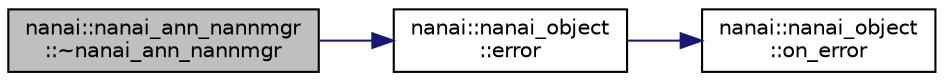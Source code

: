 digraph "nanai::nanai_ann_nannmgr::~nanai_ann_nannmgr"
{
  edge [fontname="Helvetica",fontsize="10",labelfontname="Helvetica",labelfontsize="10"];
  node [fontname="Helvetica",fontsize="10",shape=record];
  rankdir="LR";
  Node1 [label="nanai::nanai_ann_nannmgr\l::~nanai_ann_nannmgr",height=0.2,width=0.4,color="black", fillcolor="grey75", style="filled", fontcolor="black"];
  Node1 -> Node2 [color="midnightblue",fontsize="10",style="solid",fontname="Helvetica"];
  Node2 [label="nanai::nanai_object\l::error",height=0.2,width=0.4,color="black", fillcolor="white", style="filled",URL="$classnanai_1_1nanai__object.html#a9b05c72f0058867e692dcbba020436c6"];
  Node2 -> Node3 [color="midnightblue",fontsize="10",style="solid",fontname="Helvetica"];
  Node3 [label="nanai::nanai_object\l::on_error",height=0.2,width=0.4,color="black", fillcolor="white", style="filled",URL="$classnanai_1_1nanai__object.html#a87f162335cead23a1409f7c0570a3284"];
}
